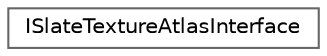 digraph "Graphical Class Hierarchy"
{
 // INTERACTIVE_SVG=YES
 // LATEX_PDF_SIZE
  bgcolor="transparent";
  edge [fontname=Helvetica,fontsize=10,labelfontname=Helvetica,labelfontsize=10];
  node [fontname=Helvetica,fontsize=10,shape=box,height=0.2,width=0.4];
  rankdir="LR";
  Node0 [id="Node000000",label="ISlateTextureAtlasInterface",height=0.2,width=0.4,color="grey40", fillcolor="white", style="filled",URL="$d9/d81/classISlateTextureAtlasInterface.html",tooltip=" "];
}

